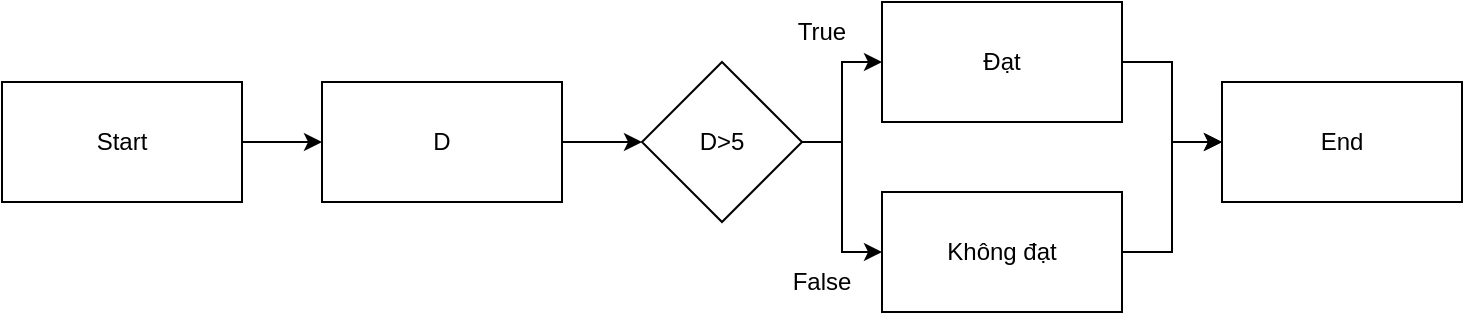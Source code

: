 <mxfile version="25.0.3">
  <diagram name="Trang-1" id="f4Iq6hZ-yNdP4nLE_ljS">
    <mxGraphModel dx="880" dy="468" grid="1" gridSize="10" guides="1" tooltips="1" connect="1" arrows="1" fold="1" page="1" pageScale="1" pageWidth="827" pageHeight="1169" math="0" shadow="0">
      <root>
        <mxCell id="0" />
        <mxCell id="1" parent="0" />
        <mxCell id="zQZJRoue0paJPdnQ197p-7" style="edgeStyle=orthogonalEdgeStyle;rounded=0;orthogonalLoop=1;jettySize=auto;html=1;exitX=1;exitY=0.5;exitDx=0;exitDy=0;entryX=0;entryY=0.5;entryDx=0;entryDy=0;" parent="1" source="zQZJRoue0paJPdnQ197p-1" target="zQZJRoue0paJPdnQ197p-2" edge="1">
          <mxGeometry relative="1" as="geometry" />
        </mxCell>
        <mxCell id="zQZJRoue0paJPdnQ197p-1" value="Start" style="rounded=0;whiteSpace=wrap;html=1;" parent="1" vertex="1">
          <mxGeometry x="20" y="530" width="120" height="60" as="geometry" />
        </mxCell>
        <mxCell id="zQZJRoue0paJPdnQ197p-8" style="edgeStyle=orthogonalEdgeStyle;rounded=0;orthogonalLoop=1;jettySize=auto;html=1;exitX=1;exitY=0.5;exitDx=0;exitDy=0;entryX=0;entryY=0.5;entryDx=0;entryDy=0;" parent="1" source="zQZJRoue0paJPdnQ197p-2" target="zQZJRoue0paJPdnQ197p-3" edge="1">
          <mxGeometry relative="1" as="geometry" />
        </mxCell>
        <mxCell id="zQZJRoue0paJPdnQ197p-2" value="D" style="rounded=0;whiteSpace=wrap;html=1;" parent="1" vertex="1">
          <mxGeometry x="180" y="530" width="120" height="60" as="geometry" />
        </mxCell>
        <mxCell id="zQZJRoue0paJPdnQ197p-9" style="edgeStyle=orthogonalEdgeStyle;rounded=0;orthogonalLoop=1;jettySize=auto;html=1;exitX=1;exitY=0.5;exitDx=0;exitDy=0;entryX=0;entryY=0.5;entryDx=0;entryDy=0;" parent="1" source="zQZJRoue0paJPdnQ197p-3" target="zQZJRoue0paJPdnQ197p-4" edge="1">
          <mxGeometry relative="1" as="geometry" />
        </mxCell>
        <mxCell id="zQZJRoue0paJPdnQ197p-10" style="edgeStyle=orthogonalEdgeStyle;rounded=0;orthogonalLoop=1;jettySize=auto;html=1;exitX=1;exitY=0.5;exitDx=0;exitDy=0;entryX=0;entryY=0.5;entryDx=0;entryDy=0;" parent="1" source="zQZJRoue0paJPdnQ197p-3" target="zQZJRoue0paJPdnQ197p-5" edge="1">
          <mxGeometry relative="1" as="geometry" />
        </mxCell>
        <mxCell id="zQZJRoue0paJPdnQ197p-3" value="D&amp;gt;5" style="rhombus;whiteSpace=wrap;html=1;" parent="1" vertex="1">
          <mxGeometry x="340" y="520" width="80" height="80" as="geometry" />
        </mxCell>
        <mxCell id="zQZJRoue0paJPdnQ197p-11" style="edgeStyle=orthogonalEdgeStyle;rounded=0;orthogonalLoop=1;jettySize=auto;html=1;exitX=1;exitY=0.5;exitDx=0;exitDy=0;entryX=0;entryY=0.5;entryDx=0;entryDy=0;" parent="1" source="zQZJRoue0paJPdnQ197p-4" target="zQZJRoue0paJPdnQ197p-6" edge="1">
          <mxGeometry relative="1" as="geometry" />
        </mxCell>
        <mxCell id="zQZJRoue0paJPdnQ197p-4" value="Đạt" style="rounded=0;whiteSpace=wrap;html=1;" parent="1" vertex="1">
          <mxGeometry x="460" y="490" width="120" height="60" as="geometry" />
        </mxCell>
        <mxCell id="zQZJRoue0paJPdnQ197p-12" style="edgeStyle=orthogonalEdgeStyle;rounded=0;orthogonalLoop=1;jettySize=auto;html=1;exitX=1;exitY=0.5;exitDx=0;exitDy=0;entryX=0;entryY=0.5;entryDx=0;entryDy=0;" parent="1" source="zQZJRoue0paJPdnQ197p-5" target="zQZJRoue0paJPdnQ197p-6" edge="1">
          <mxGeometry relative="1" as="geometry" />
        </mxCell>
        <mxCell id="zQZJRoue0paJPdnQ197p-5" value="Không đạt" style="rounded=0;whiteSpace=wrap;html=1;" parent="1" vertex="1">
          <mxGeometry x="460" y="585" width="120" height="60" as="geometry" />
        </mxCell>
        <mxCell id="zQZJRoue0paJPdnQ197p-6" value="End" style="rounded=0;whiteSpace=wrap;html=1;" parent="1" vertex="1">
          <mxGeometry x="630" y="530" width="120" height="60" as="geometry" />
        </mxCell>
        <mxCell id="K8KKuvYMKC7oV-XCpcIt-1" value="True" style="text;html=1;align=center;verticalAlign=middle;whiteSpace=wrap;rounded=0;" vertex="1" parent="1">
          <mxGeometry x="400" y="490" width="60" height="30" as="geometry" />
        </mxCell>
        <mxCell id="K8KKuvYMKC7oV-XCpcIt-2" value="False" style="text;html=1;align=center;verticalAlign=middle;whiteSpace=wrap;rounded=0;" vertex="1" parent="1">
          <mxGeometry x="400" y="615" width="60" height="30" as="geometry" />
        </mxCell>
      </root>
    </mxGraphModel>
  </diagram>
</mxfile>
